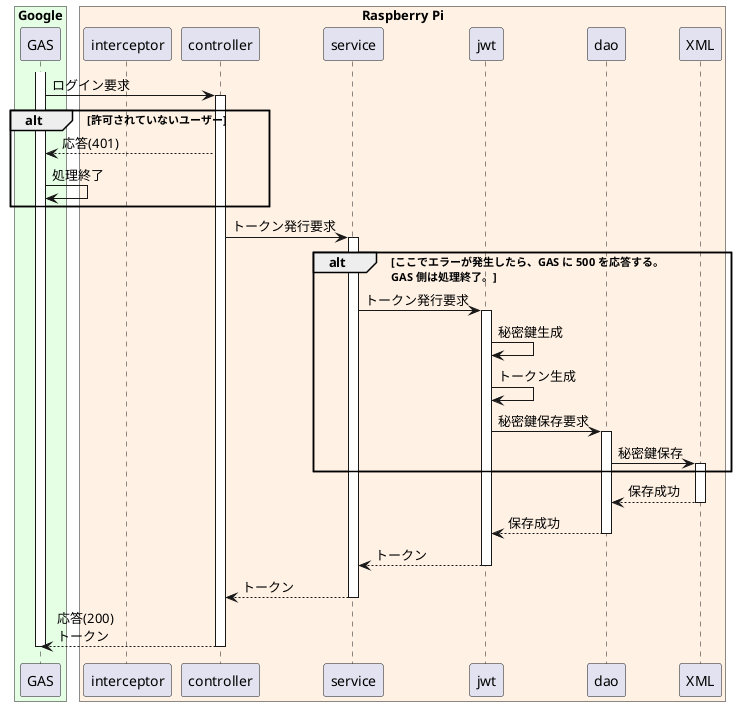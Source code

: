 ' *********************************************************
' ログイン
' *********************************************************

@startuml "login"

box "Google" #e5ffe5
  participant GAS
end box

box "Raspberry Pi" #fff2e5
  participant interceptor
  participant controller
  participant service
  participant jwt
  participant dao
  participant XML
end box

activate GAS
  GAS -> controller: ログイン要求
  activate controller
alt 許可されていないユーザー
    GAS <-- controller: 応答(401)
    GAS  -> GAS: 処理終了
end
    controller -> service: トークン発行要求
    activate service
alt ここでエラーが発生したら、GAS に 500 を応答する。\nGAS 側は処理終了。
      service -> jwt: トークン発行要求
      activate jwt
        jwt -> jwt: 秘密鍵生成
        jwt -> jwt: トークン生成
        jwt -> dao: 秘密鍵保存要求
        activate dao
          dao -> XML: 秘密鍵保存
          activate XML
end
            dao <-- XML: 保存成功
          deactivate XML
          jwt <-- dao: 保存成功
        deactivate dao
      service <-- jwt: トークン
      deactivate jwt
    controller <-- service: トークン
    deactivate service
    GAS <-- controller: 応答(200)\nトークン
  deactivate controller
deactivate GAS

@enduml

' *********************************************************
' 同期
' *********************************************************

@startuml "sync"

actor お客様 as client

participant 予約サイトA as A
participant 予約サイトB as B

box "Google" #e5ffe5
  participant GMail
  participant GAS
end box

box "Raspberry Pi" #fff2e5
  participant interceptor
  participant controller
  participant service
  participant jwt
  participant scraping
  participant dao
  participant XML
end box

activate client
  client -> A: 予約する
deactivate client
  activate A
    A -> GMail: 通知
  deactivate A
    activate GMail
      GMail <-- GAS: 監視
    deactivate GMail
      activate GAS
        GAS -> interceptor: メール内容送信
      activate interceptor
        interceptor -> service: 認証要求
        activate service
          service -> jwt: 認証要求
          activate jwt
            jwt -> dao: 秘密鍵要求
            activate dao
              dao -> XML: 秘密鍵要求
              activate XML
                dao <-- XML: 秘密鍵
              deactivate XML
              jwt <-- dao: 秘密鍵
            deactivate dao
            jwt -> jwt: 認証
            alt 認証エラー
              controller <-- jwt: 業務例外(403)
              activate controller
                GAS <-- controller: 応答(403)
                GAS -> GAS: 処理終了
            end
            service <-- jwt: 認証成功
          deactivate jwt
            interceptor <-- service: 認証成功
            interceptor -> controller: 後続処理要求
      deactivate interceptor
            controller -> service: 同期要求
alt ここでエラーが発生したら、GAS に500を応答する。
              service -> dao: 予約内容保存要求
              activate dao
                dao -> XML: 予約内容保存
                activate XML
                  dao <-- XML
                deactivate XML
              service <-- dao: 保存成功
              deactivate dao
            service -> scraping: 同期要求
            activate scraping
              B <-- scraping: スクレイピング
              activate B
              deactivate B
end
              service <-- scraping: 同期成功
            deactivate scraping
            controller <-- service: 同期成功
        deactivate service
            GAS <-- controller: 応答(200)
              deactivate controller
      deactivate GAS
@enduml
